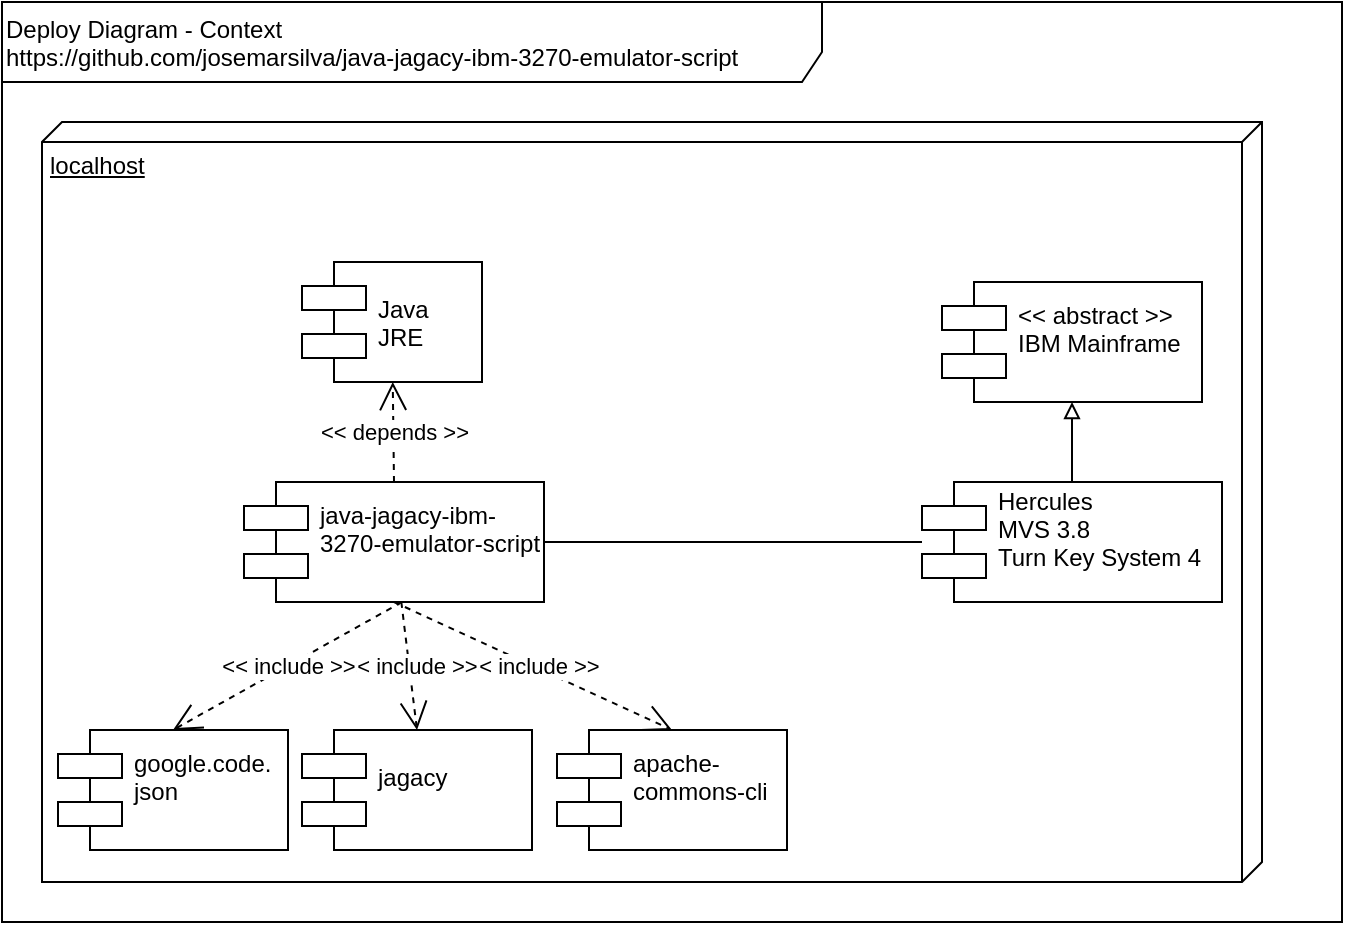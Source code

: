 <mxfile version="10.8.0" type="device"><diagram id="fMGpiNhVeqn0YMsLJxzh" name="Página-1"><mxGraphModel dx="752" dy="536" grid="1" gridSize="10" guides="1" tooltips="1" connect="1" arrows="1" fold="1" page="1" pageScale="1" pageWidth="827" pageHeight="1169" math="0" shadow="0"><root><mxCell id="0"/><mxCell id="1" parent="0"/><mxCell id="6OetropUeBoLzL2Sj7KS-1" value="Deploy Diagram - Context&lt;br&gt;https://github.com/josemarsilva/java-jagacy-ibm-3270-emulator-script&lt;br&gt;" style="shape=umlFrame;whiteSpace=wrap;html=1;width=410;height=40;verticalAlign=top;align=left;" parent="1" vertex="1"><mxGeometry x="10" y="10" width="670" height="460" as="geometry"/></mxCell><mxCell id="NNuIQbcpsFkkkyfnrant-1" value="localhost" style="verticalAlign=top;align=left;spacingTop=8;spacingLeft=2;spacingRight=12;shape=cube;size=10;direction=south;fontStyle=4;html=1;" parent="1" vertex="1"><mxGeometry x="30" y="70" width="610" height="380" as="geometry"/></mxCell><mxCell id="NNuIQbcpsFkkkyfnrant-2" value="Java&#10;JRE" style="shape=component;align=left;spacingLeft=36;" parent="1" vertex="1"><mxGeometry x="160" y="140" width="90" height="60" as="geometry"/></mxCell><mxCell id="NNuIQbcpsFkkkyfnrant-3" value="java-jagacy-ibm-&#10;3270-emulator-script&#10;" style="shape=component;align=left;spacingLeft=36;" parent="1" vertex="1"><mxGeometry x="131" y="250" width="150" height="60" as="geometry"/></mxCell><mxCell id="NNuIQbcpsFkkkyfnrant-6" value="&amp;lt;&amp;lt; depends &amp;gt;&amp;gt;" style="endArrow=open;endSize=12;dashed=1;html=1;exitX=0.5;exitY=0;exitDx=0;exitDy=0;" parent="1" source="NNuIQbcpsFkkkyfnrant-3" target="NNuIQbcpsFkkkyfnrant-2" edge="1"><mxGeometry width="160" relative="1" as="geometry"><mxPoint x="290" y="180" as="sourcePoint"/><mxPoint x="450" y="180" as="targetPoint"/></mxGeometry></mxCell><mxCell id="6vFaATfxPlmneOloe1Ke-1" value="&lt;&lt; abstract &gt;&gt;&#10;IBM Mainframe&#10;" style="shape=component;align=left;spacingLeft=36;" vertex="1" parent="1"><mxGeometry x="480" y="150" width="130" height="60" as="geometry"/></mxCell><mxCell id="6vFaATfxPlmneOloe1Ke-3" style="edgeStyle=orthogonalEdgeStyle;rounded=0;orthogonalLoop=1;jettySize=auto;html=1;endArrow=block;endFill=0;" edge="1" parent="1" source="6vFaATfxPlmneOloe1Ke-2" target="6vFaATfxPlmneOloe1Ke-1"><mxGeometry relative="1" as="geometry"/></mxCell><mxCell id="6vFaATfxPlmneOloe1Ke-2" value="Hercules &#10;MVS 3.8 &#10;Turn Key System 4&#10;" style="shape=component;align=left;spacingLeft=36;" vertex="1" parent="1"><mxGeometry x="470" y="250" width="150" height="60" as="geometry"/></mxCell><mxCell id="6vFaATfxPlmneOloe1Ke-4" value="" style="endArrow=none;html=1;edgeStyle=orthogonalEdgeStyle;exitX=1;exitY=0.5;exitDx=0;exitDy=0;" edge="1" parent="1" source="NNuIQbcpsFkkkyfnrant-3" target="6vFaATfxPlmneOloe1Ke-2"><mxGeometry relative="1" as="geometry"><mxPoint x="210" y="270" as="sourcePoint"/><mxPoint x="370" y="270" as="targetPoint"/></mxGeometry></mxCell><mxCell id="6vFaATfxPlmneOloe1Ke-5" value="" style="resizable=0;html=1;align=left;verticalAlign=bottom;labelBackgroundColor=#ffffff;fontSize=10;" connectable="0" vertex="1" parent="6vFaATfxPlmneOloe1Ke-4"><mxGeometry x="-1" relative="1" as="geometry"/></mxCell><mxCell id="6vFaATfxPlmneOloe1Ke-6" value="" style="resizable=0;html=1;align=right;verticalAlign=bottom;labelBackgroundColor=#ffffff;fontSize=10;" connectable="0" vertex="1" parent="6vFaATfxPlmneOloe1Ke-4"><mxGeometry x="1" relative="1" as="geometry"/></mxCell><mxCell id="6vFaATfxPlmneOloe1Ke-7" value="apache-&#10;commons-cli&#10;" style="shape=component;align=left;spacingLeft=36;" vertex="1" parent="1"><mxGeometry x="287.5" y="374" width="115" height="60" as="geometry"/></mxCell><mxCell id="6vFaATfxPlmneOloe1Ke-8" value="&amp;lt;&amp;lt; include &amp;gt;&amp;gt;" style="endArrow=open;endSize=12;dashed=1;html=1;exitX=0.5;exitY=1;exitDx=0;exitDy=0;entryX=0.5;entryY=0;entryDx=0;entryDy=0;" edge="1" parent="1" source="NNuIQbcpsFkkkyfnrant-3" target="6vFaATfxPlmneOloe1Ke-7"><mxGeometry width="160" relative="1" as="geometry"><mxPoint x="211" y="260" as="sourcePoint"/><mxPoint x="210.273" y="180" as="targetPoint"/></mxGeometry></mxCell><mxCell id="6vFaATfxPlmneOloe1Ke-9" value="jagacy&#10;" style="shape=component;align=left;spacingLeft=36;" vertex="1" parent="1"><mxGeometry x="160" y="374" width="115" height="60" as="geometry"/></mxCell><mxCell id="6vFaATfxPlmneOloe1Ke-10" value="google.code.&#10;json&#10;" style="shape=component;align=left;spacingLeft=36;" vertex="1" parent="1"><mxGeometry x="38" y="374" width="115" height="60" as="geometry"/></mxCell><mxCell id="6vFaATfxPlmneOloe1Ke-11" value="&amp;lt;&amp;lt; include &amp;gt;&amp;gt;" style="endArrow=open;endSize=12;dashed=1;html=1;entryX=0.5;entryY=0;entryDx=0;entryDy=0;" edge="1" parent="1" source="NNuIQbcpsFkkkyfnrant-3" target="6vFaATfxPlmneOloe1Ke-9"><mxGeometry width="160" relative="1" as="geometry"><mxPoint x="216" y="320" as="sourcePoint"/><mxPoint x="355" y="360" as="targetPoint"/></mxGeometry></mxCell><mxCell id="6vFaATfxPlmneOloe1Ke-12" value="&amp;lt;&amp;lt; include &amp;gt;&amp;gt;" style="endArrow=open;endSize=12;dashed=1;html=1;entryX=0.5;entryY=0;entryDx=0;entryDy=0;" edge="1" parent="1" target="6vFaATfxPlmneOloe1Ke-10"><mxGeometry width="160" relative="1" as="geometry"><mxPoint x="210" y="310" as="sourcePoint"/><mxPoint x="228" y="360" as="targetPoint"/></mxGeometry></mxCell></root></mxGraphModel></diagram></mxfile>